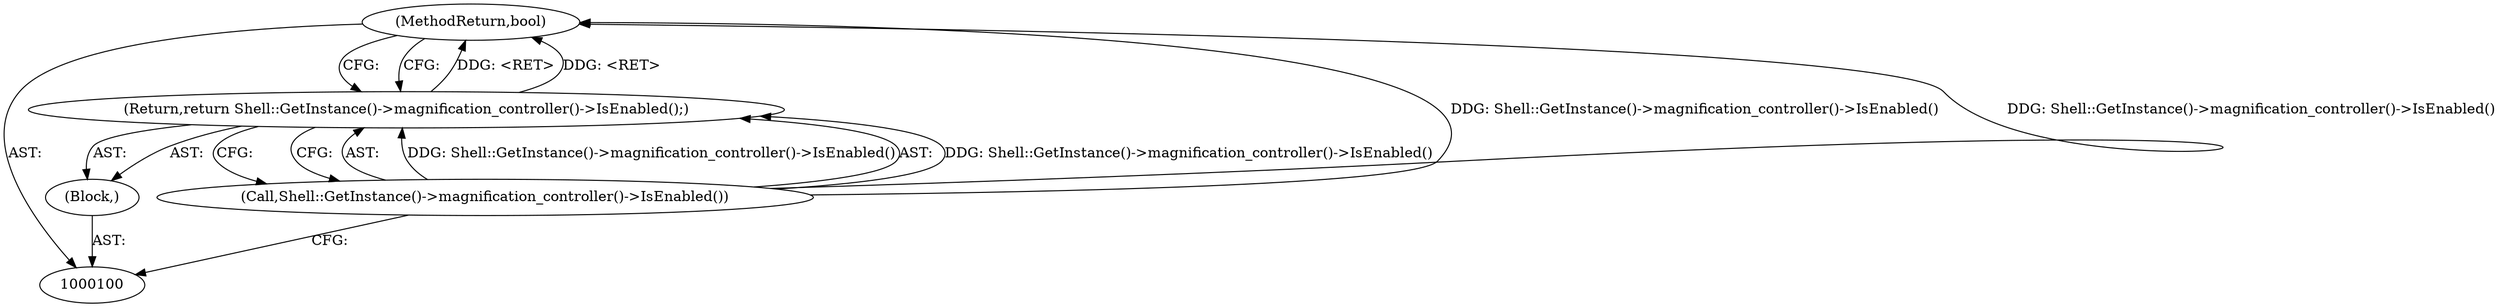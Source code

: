 digraph "0_Chrome_62b8b6e168a12263aab6b88dbef0b900cc37309f" {
"1000104" [label="(MethodReturn,bool)"];
"1000101" [label="(Block,)"];
"1000102" [label="(Return,return Shell::GetInstance()->magnification_controller()->IsEnabled();)"];
"1000103" [label="(Call,Shell::GetInstance()->magnification_controller()->IsEnabled())"];
"1000104" -> "1000100"  [label="AST: "];
"1000104" -> "1000102"  [label="CFG: "];
"1000103" -> "1000104"  [label="DDG: Shell::GetInstance()->magnification_controller()->IsEnabled()"];
"1000102" -> "1000104"  [label="DDG: <RET>"];
"1000101" -> "1000100"  [label="AST: "];
"1000102" -> "1000101"  [label="AST: "];
"1000102" -> "1000101"  [label="AST: "];
"1000102" -> "1000103"  [label="CFG: "];
"1000103" -> "1000102"  [label="AST: "];
"1000104" -> "1000102"  [label="CFG: "];
"1000102" -> "1000104"  [label="DDG: <RET>"];
"1000103" -> "1000102"  [label="DDG: Shell::GetInstance()->magnification_controller()->IsEnabled()"];
"1000103" -> "1000102"  [label="AST: "];
"1000103" -> "1000100"  [label="CFG: "];
"1000102" -> "1000103"  [label="CFG: "];
"1000103" -> "1000104"  [label="DDG: Shell::GetInstance()->magnification_controller()->IsEnabled()"];
"1000103" -> "1000102"  [label="DDG: Shell::GetInstance()->magnification_controller()->IsEnabled()"];
}
